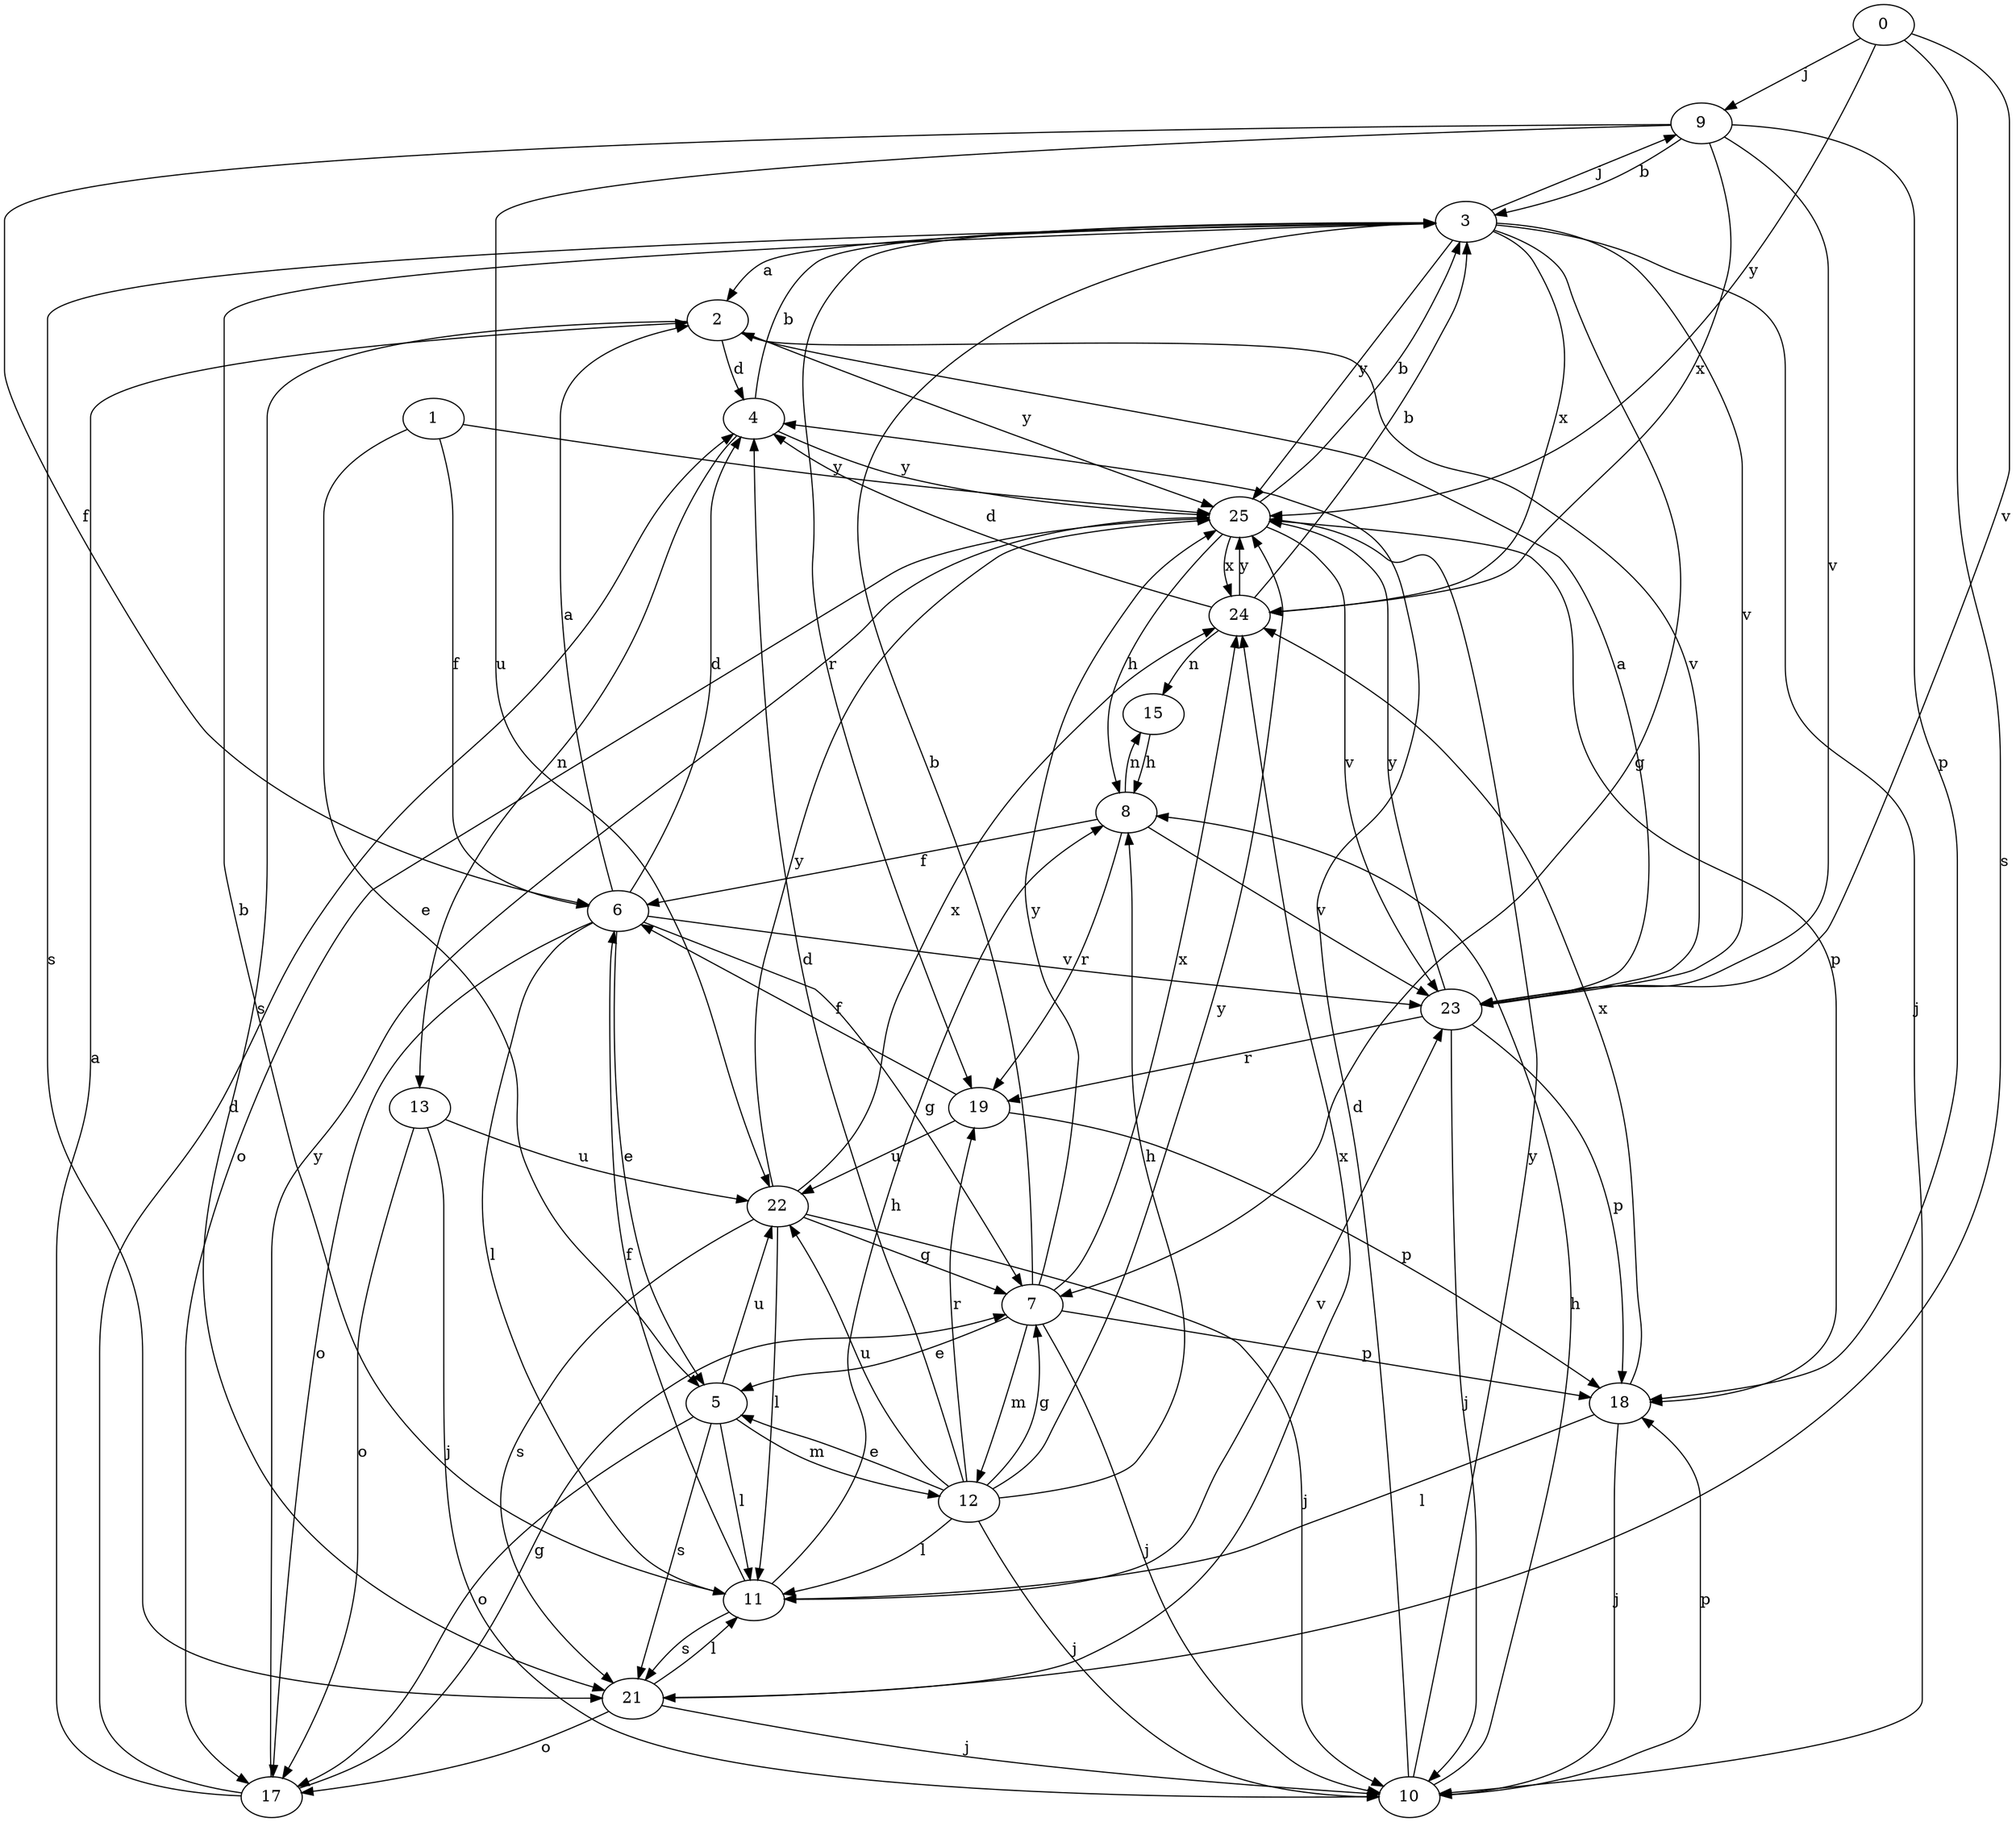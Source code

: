 strict digraph  {
0;
1;
2;
3;
4;
5;
6;
7;
8;
9;
10;
11;
12;
13;
15;
17;
18;
19;
21;
22;
23;
24;
25;
0 -> 9  [label=j];
0 -> 21  [label=s];
0 -> 23  [label=v];
0 -> 25  [label=y];
1 -> 5  [label=e];
1 -> 6  [label=f];
1 -> 25  [label=y];
2 -> 4  [label=d];
2 -> 21  [label=s];
2 -> 23  [label=v];
2 -> 25  [label=y];
3 -> 2  [label=a];
3 -> 7  [label=g];
3 -> 9  [label=j];
3 -> 10  [label=j];
3 -> 19  [label=r];
3 -> 21  [label=s];
3 -> 23  [label=v];
3 -> 24  [label=x];
3 -> 25  [label=y];
4 -> 3  [label=b];
4 -> 13  [label=n];
4 -> 25  [label=y];
5 -> 11  [label=l];
5 -> 12  [label=m];
5 -> 17  [label=o];
5 -> 21  [label=s];
5 -> 22  [label=u];
6 -> 2  [label=a];
6 -> 4  [label=d];
6 -> 5  [label=e];
6 -> 7  [label=g];
6 -> 11  [label=l];
6 -> 17  [label=o];
6 -> 23  [label=v];
7 -> 3  [label=b];
7 -> 5  [label=e];
7 -> 10  [label=j];
7 -> 12  [label=m];
7 -> 18  [label=p];
7 -> 24  [label=x];
7 -> 25  [label=y];
8 -> 6  [label=f];
8 -> 15  [label=n];
8 -> 19  [label=r];
8 -> 23  [label=v];
9 -> 3  [label=b];
9 -> 6  [label=f];
9 -> 18  [label=p];
9 -> 22  [label=u];
9 -> 23  [label=v];
9 -> 24  [label=x];
10 -> 4  [label=d];
10 -> 8  [label=h];
10 -> 18  [label=p];
10 -> 25  [label=y];
11 -> 3  [label=b];
11 -> 6  [label=f];
11 -> 8  [label=h];
11 -> 21  [label=s];
11 -> 23  [label=v];
12 -> 4  [label=d];
12 -> 5  [label=e];
12 -> 7  [label=g];
12 -> 8  [label=h];
12 -> 10  [label=j];
12 -> 11  [label=l];
12 -> 19  [label=r];
12 -> 22  [label=u];
12 -> 25  [label=y];
13 -> 10  [label=j];
13 -> 17  [label=o];
13 -> 22  [label=u];
15 -> 8  [label=h];
17 -> 2  [label=a];
17 -> 4  [label=d];
17 -> 7  [label=g];
17 -> 25  [label=y];
18 -> 10  [label=j];
18 -> 11  [label=l];
18 -> 24  [label=x];
19 -> 6  [label=f];
19 -> 18  [label=p];
19 -> 22  [label=u];
21 -> 10  [label=j];
21 -> 11  [label=l];
21 -> 17  [label=o];
21 -> 24  [label=x];
22 -> 7  [label=g];
22 -> 10  [label=j];
22 -> 11  [label=l];
22 -> 21  [label=s];
22 -> 24  [label=x];
22 -> 25  [label=y];
23 -> 2  [label=a];
23 -> 10  [label=j];
23 -> 18  [label=p];
23 -> 19  [label=r];
23 -> 25  [label=y];
24 -> 3  [label=b];
24 -> 4  [label=d];
24 -> 15  [label=n];
24 -> 25  [label=y];
25 -> 3  [label=b];
25 -> 8  [label=h];
25 -> 17  [label=o];
25 -> 18  [label=p];
25 -> 23  [label=v];
25 -> 24  [label=x];
}
